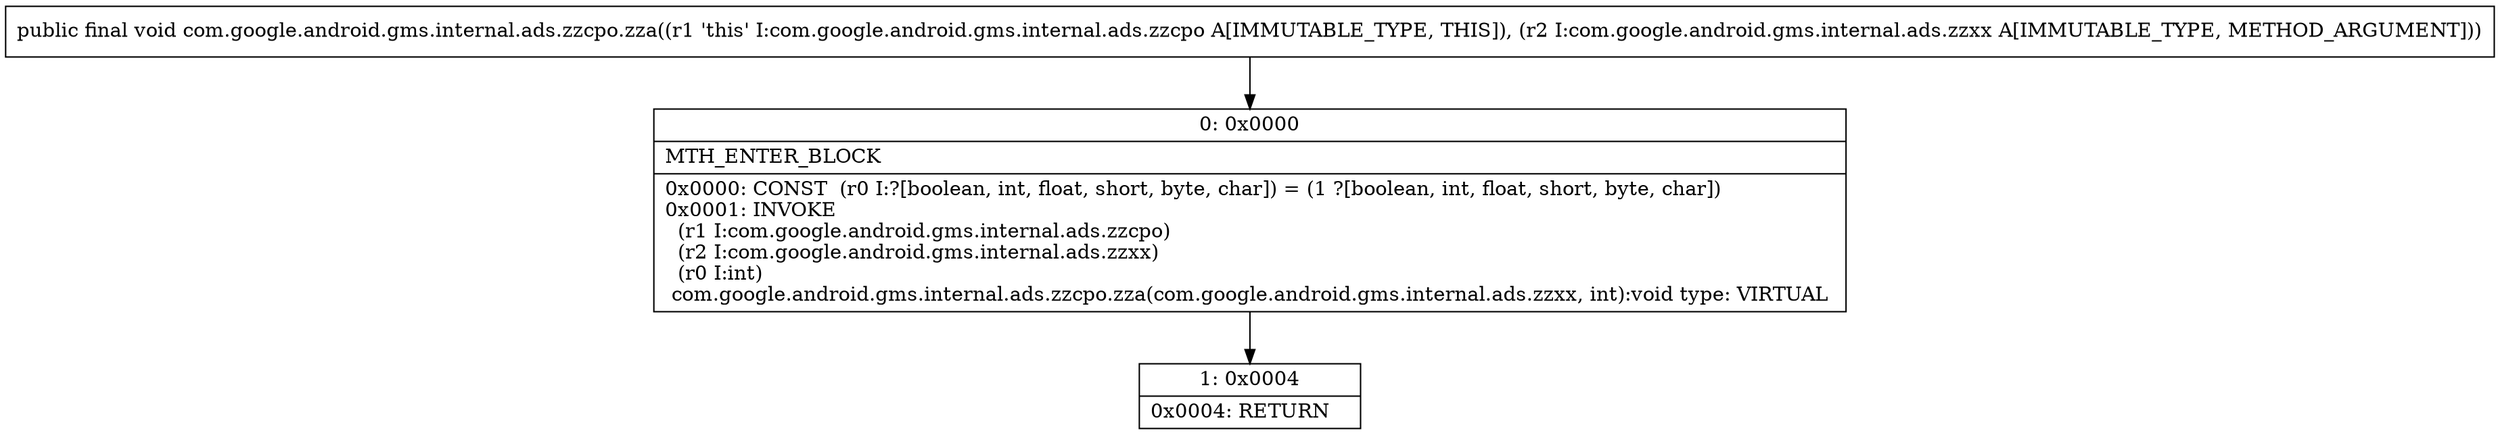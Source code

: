 digraph "CFG forcom.google.android.gms.internal.ads.zzcpo.zza(Lcom\/google\/android\/gms\/internal\/ads\/zzxx;)V" {
Node_0 [shape=record,label="{0\:\ 0x0000|MTH_ENTER_BLOCK\l|0x0000: CONST  (r0 I:?[boolean, int, float, short, byte, char]) = (1 ?[boolean, int, float, short, byte, char]) \l0x0001: INVOKE  \l  (r1 I:com.google.android.gms.internal.ads.zzcpo)\l  (r2 I:com.google.android.gms.internal.ads.zzxx)\l  (r0 I:int)\l com.google.android.gms.internal.ads.zzcpo.zza(com.google.android.gms.internal.ads.zzxx, int):void type: VIRTUAL \l}"];
Node_1 [shape=record,label="{1\:\ 0x0004|0x0004: RETURN   \l}"];
MethodNode[shape=record,label="{public final void com.google.android.gms.internal.ads.zzcpo.zza((r1 'this' I:com.google.android.gms.internal.ads.zzcpo A[IMMUTABLE_TYPE, THIS]), (r2 I:com.google.android.gms.internal.ads.zzxx A[IMMUTABLE_TYPE, METHOD_ARGUMENT])) }"];
MethodNode -> Node_0;
Node_0 -> Node_1;
}

